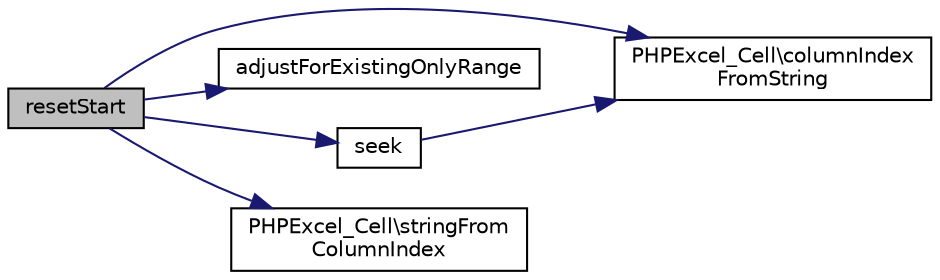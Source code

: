 digraph "resetStart"
{
  edge [fontname="Helvetica",fontsize="10",labelfontname="Helvetica",labelfontsize="10"];
  node [fontname="Helvetica",fontsize="10",shape=record];
  rankdir="LR";
  Node30 [label="resetStart",height=0.2,width=0.4,color="black", fillcolor="grey75", style="filled", fontcolor="black"];
  Node30 -> Node31 [color="midnightblue",fontsize="10",style="solid",fontname="Helvetica"];
  Node31 [label="PHPExcel_Cell\\columnIndex\lFromString",height=0.2,width=0.4,color="black", fillcolor="white", style="filled",URL="$class_p_h_p_excel___cell.html#a492724422ceefe1d16ed2a8997a0a489"];
  Node30 -> Node32 [color="midnightblue",fontsize="10",style="solid",fontname="Helvetica"];
  Node32 [label="adjustForExistingOnlyRange",height=0.2,width=0.4,color="black", fillcolor="white", style="filled",URL="$class_p_h_p_excel___worksheet___row_cell_iterator.html#aa28be5a3f98fa25d335fd598b06a1630"];
  Node30 -> Node33 [color="midnightblue",fontsize="10",style="solid",fontname="Helvetica"];
  Node33 [label="seek",height=0.2,width=0.4,color="black", fillcolor="white", style="filled",URL="$class_p_h_p_excel___worksheet___row_cell_iterator.html#a0130dda76eab0d6edfb7d58316bba436"];
  Node33 -> Node31 [color="midnightblue",fontsize="10",style="solid",fontname="Helvetica"];
  Node30 -> Node34 [color="midnightblue",fontsize="10",style="solid",fontname="Helvetica"];
  Node34 [label="PHPExcel_Cell\\stringFrom\lColumnIndex",height=0.2,width=0.4,color="black", fillcolor="white", style="filled",URL="$class_p_h_p_excel___cell.html#ab5501b4cf2f8cd0af389ad4096fb9387"];
}
